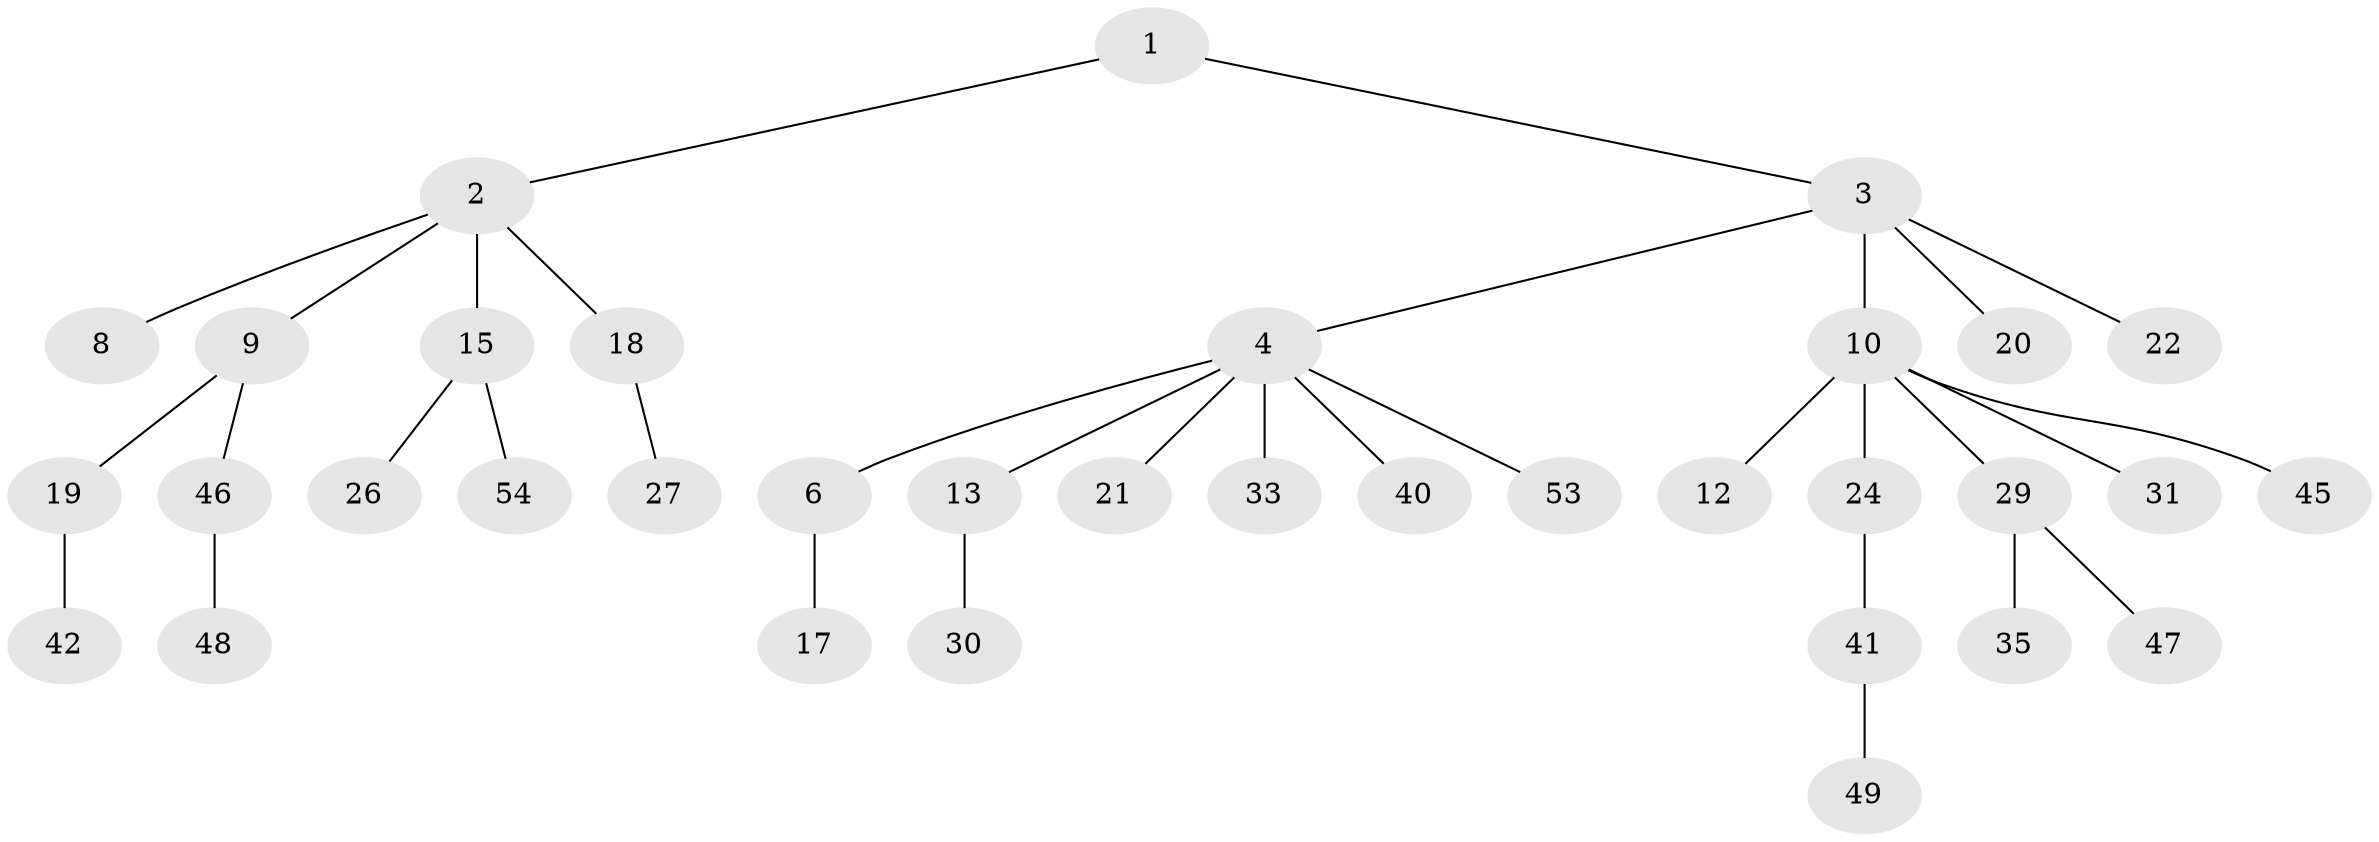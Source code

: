 // Generated by graph-tools (version 1.1) at 2025/52/02/27/25 19:52:12]
// undirected, 35 vertices, 34 edges
graph export_dot {
graph [start="1"]
  node [color=gray90,style=filled];
  1 [super="+50"];
  2 [super="+5"];
  3 [super="+7"];
  4 [super="+14"];
  6 [super="+28"];
  8;
  9 [super="+43"];
  10 [super="+11"];
  12 [super="+34"];
  13;
  15 [super="+16"];
  17 [super="+25"];
  18 [super="+39"];
  19 [super="+44"];
  20 [super="+23"];
  21;
  22;
  24 [super="+37"];
  26 [super="+36"];
  27;
  29 [super="+38"];
  30 [super="+32"];
  31;
  33;
  35;
  40;
  41;
  42;
  45;
  46 [super="+52"];
  47;
  48;
  49 [super="+51"];
  53;
  54;
  1 -- 2;
  1 -- 3;
  2 -- 9;
  2 -- 8;
  2 -- 18;
  2 -- 15;
  3 -- 4;
  3 -- 10;
  3 -- 20;
  3 -- 22;
  4 -- 6;
  4 -- 13;
  4 -- 21;
  4 -- 33;
  4 -- 40;
  4 -- 53;
  6 -- 17;
  9 -- 19;
  9 -- 46;
  10 -- 12;
  10 -- 29;
  10 -- 31;
  10 -- 45;
  10 -- 24;
  13 -- 30;
  15 -- 26;
  15 -- 54;
  18 -- 27;
  19 -- 42;
  24 -- 41;
  29 -- 35;
  29 -- 47;
  41 -- 49;
  46 -- 48;
}
